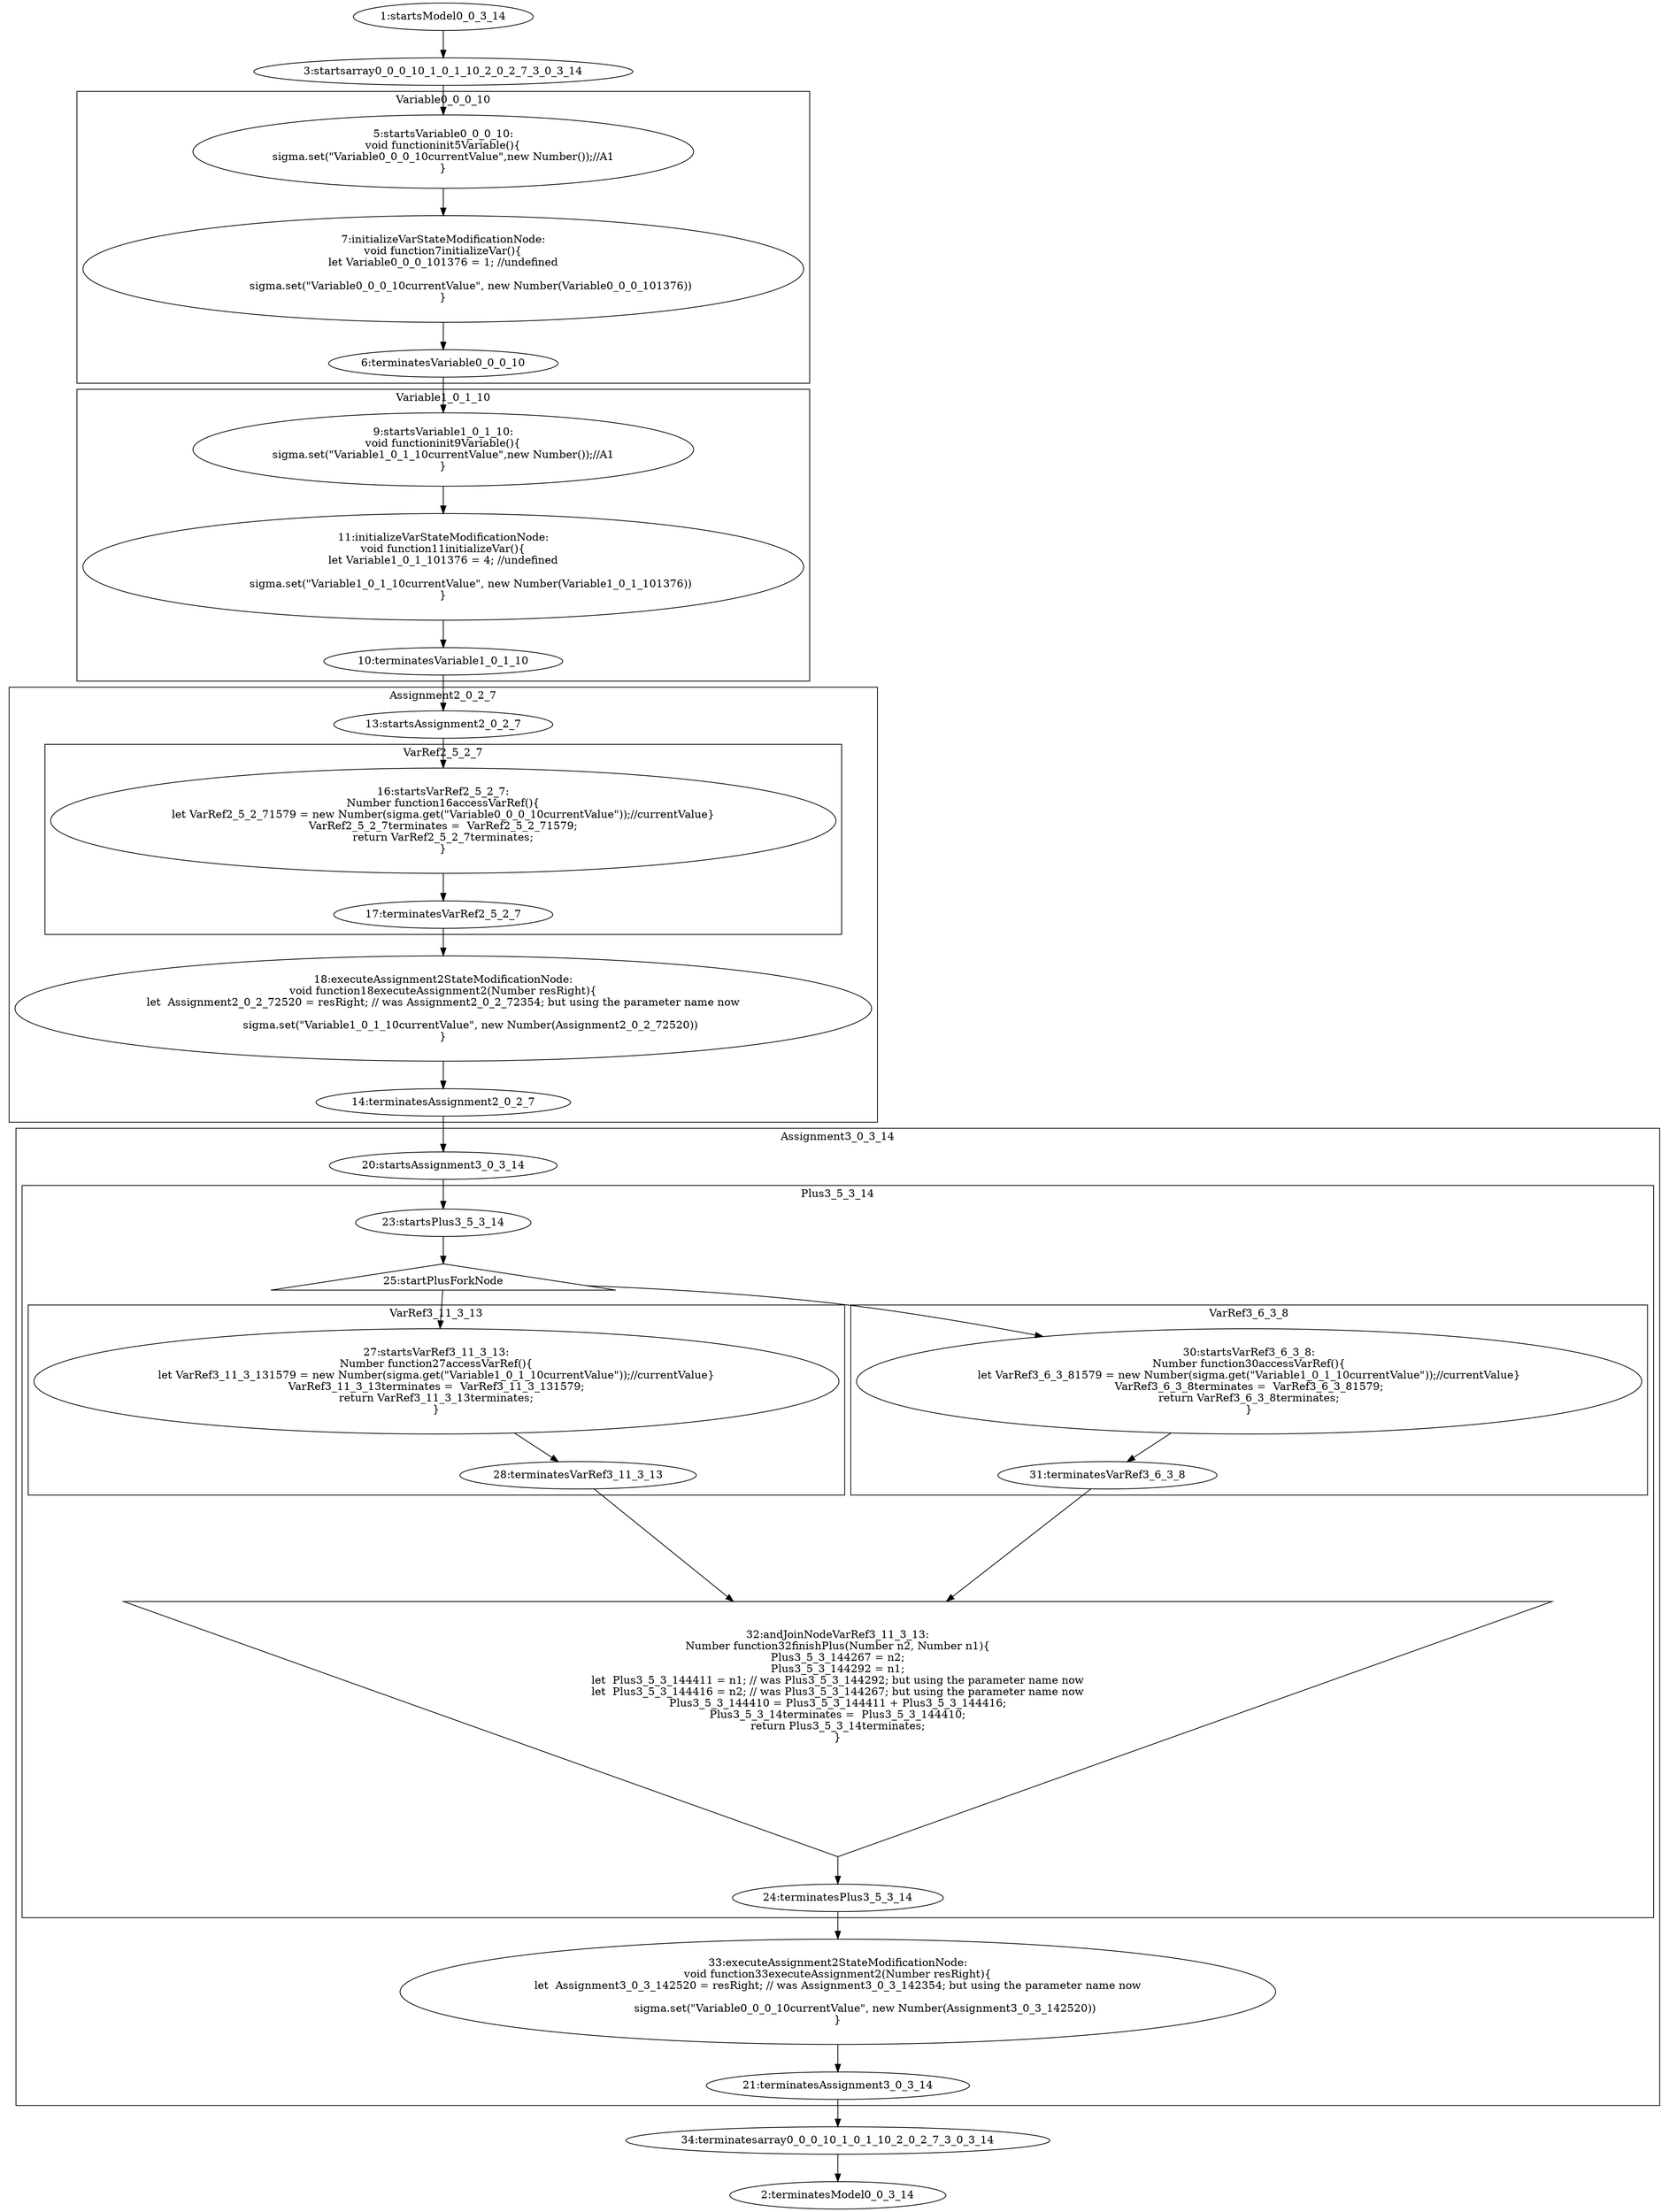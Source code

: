 digraph G {
subgraph cluster_4 {
label = "Variable0_0_0_10";
  "5" [label="5:startsVariable0_0_0_10:
void functioninit5Variable(){
sigma.set(\"Variable0_0_0_10currentValue\",new Number());//A1
}" shape="ellipse" ];
  "6" [label="6:terminatesVariable0_0_0_10" shape="ellipse" ];
  "7" [label="7:initializeVarStateModificationNode:
void function7initializeVar(){
let Variable0_0_0_101376 = 1; //undefined

                sigma.set(\"Variable0_0_0_10currentValue\", new Number(Variable0_0_0_101376))
}" shape="ellipse" ];
}
subgraph cluster_8 {
label = "Variable1_0_1_10";
  "9" [label="9:startsVariable1_0_1_10:
void functioninit9Variable(){
sigma.set(\"Variable1_0_1_10currentValue\",new Number());//A1
}" shape="ellipse" ];
  "10" [label="10:terminatesVariable1_0_1_10" shape="ellipse" ];
  "11" [label="11:initializeVarStateModificationNode:
void function11initializeVar(){
let Variable1_0_1_101376 = 4; //undefined

                sigma.set(\"Variable1_0_1_10currentValue\", new Number(Variable1_0_1_101376))
}" shape="ellipse" ];
}
subgraph cluster_12 {
label = "Assignment2_0_2_7";
  "13" [label="13:startsAssignment2_0_2_7" shape="ellipse" ];
  "14" [label="14:terminatesAssignment2_0_2_7" shape="ellipse" ];
  "18" [label="18:executeAssignment2StateModificationNode:
void function18executeAssignment2(Number resRight){
let  Assignment2_0_2_72520 = resRight; // was Assignment2_0_2_72354; but using the parameter name now
                                 
                sigma.set(\"Variable1_0_1_10currentValue\", new Number(Assignment2_0_2_72520))
}" shape="ellipse" ];
subgraph cluster_15 {
label = "VarRef2_5_2_7";
  "16" [label="16:startsVarRef2_5_2_7:
Number function16accessVarRef(){
let VarRef2_5_2_71579 = new Number(sigma.get(\"Variable0_0_0_10currentValue\"));//currentValue}
VarRef2_5_2_7terminates =  VarRef2_5_2_71579;
return VarRef2_5_2_7terminates;
}" shape="ellipse" ];
  "17" [label="17:terminatesVarRef2_5_2_7" shape="ellipse" ];
}
}
subgraph cluster_19 {
label = "Assignment3_0_3_14";
  "20" [label="20:startsAssignment3_0_3_14" shape="ellipse" ];
  "21" [label="21:terminatesAssignment3_0_3_14" shape="ellipse" ];
  "33" [label="33:executeAssignment2StateModificationNode:
void function33executeAssignment2(Number resRight){
let  Assignment3_0_3_142520 = resRight; // was Assignment3_0_3_142354; but using the parameter name now
                                 
                sigma.set(\"Variable0_0_0_10currentValue\", new Number(Assignment3_0_3_142520))
}" shape="ellipse" ];
subgraph cluster_22 {
label = "Plus3_5_3_14";
  "23" [label="23:startsPlus3_5_3_14" shape="ellipse" ];
  "24" [label="24:terminatesPlus3_5_3_14" shape="ellipse" ];
  "25" [label="25:startPlusForkNode" shape="triangle" ];
  "32" [label="32:andJoinNodeVarRef3_11_3_13:
Number function32finishPlus(Number n2, Number n1){
Plus3_5_3_144267 = n2;
Plus3_5_3_144292 = n1;
let  Plus3_5_3_144411 = n1; // was Plus3_5_3_144292; but using the parameter name now
let  Plus3_5_3_144416 = n2; // was Plus3_5_3_144267; but using the parameter name now
Plus3_5_3_144410 = Plus3_5_3_144411 + Plus3_5_3_144416;
Plus3_5_3_14terminates =  Plus3_5_3_144410;
return Plus3_5_3_14terminates;
}" shape="invtriangle" ];
subgraph cluster_26 {
label = "VarRef3_11_3_13";
  "27" [label="27:startsVarRef3_11_3_13:
Number function27accessVarRef(){
let VarRef3_11_3_131579 = new Number(sigma.get(\"Variable1_0_1_10currentValue\"));//currentValue}
VarRef3_11_3_13terminates =  VarRef3_11_3_131579;
return VarRef3_11_3_13terminates;
}" shape="ellipse" ];
  "28" [label="28:terminatesVarRef3_11_3_13" shape="ellipse" ];
}
subgraph cluster_29 {
label = "VarRef3_6_3_8";
  "30" [label="30:startsVarRef3_6_3_8:
Number function30accessVarRef(){
let VarRef3_6_3_81579 = new Number(sigma.get(\"Variable1_0_1_10currentValue\"));//currentValue}
VarRef3_6_3_8terminates =  VarRef3_6_3_81579;
return VarRef3_6_3_8terminates;
}" shape="ellipse" ];
  "31" [label="31:terminatesVarRef3_6_3_8" shape="ellipse" ];
}
}
}
  "1" [label="1:startsModel0_0_3_14" shape="ellipse" ];
  "2" [label="2:terminatesModel0_0_3_14" shape="ellipse" ];
  "3" [label="3:startsarray0_0_0_10_1_0_1_10_2_0_2_7_3_0_3_14" shape="ellipse" ];
  "34" [label="34:terminatesarray0_0_0_10_1_0_1_10_2_0_2_7_3_0_3_14" shape="ellipse" ];
  "5" -> "7" [label=""];
  "7" -> "6" [label=""];
  "9" -> "11" [label=""];
  "11" -> "10" [label=""];
  "16" -> "17" [label=""];
  "13" -> "16" [label=""];
  "17" -> "18" [label=""];
  "18" -> "14" [label=""];
  "27" -> "28" [label=""];
  "30" -> "31" [label=""];
  "23" -> "25" [label=""];
  "25" -> "27" [label=""];
  "25" -> "30" [label=""];
  "28" -> "32" [label=""];
  "31" -> "32" [label=""];
  "32" -> "24" [label=""];
  "20" -> "23" [label=""];
  "24" -> "33" [label=""];
  "33" -> "21" [label=""];
  "1" -> "3" [label=""];
  "3" -> "5" [label=""];
  "6" -> "9" [label=""];
  "10" -> "13" [label=""];
  "14" -> "20" [label=""];
  "21" -> "34" [label=""];
  "34" -> "2" [label=""];
}